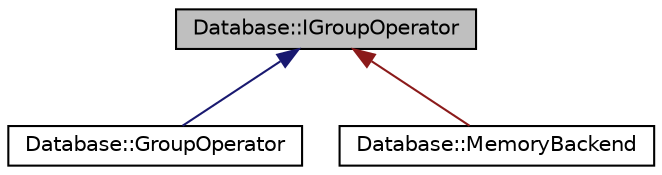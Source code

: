 digraph "Database::IGroupOperator"
{
 // LATEX_PDF_SIZE
  edge [fontname="Helvetica",fontsize="10",labelfontname="Helvetica",labelfontsize="10"];
  node [fontname="Helvetica",fontsize="10",shape=record];
  Node1 [label="Database::IGroupOperator",height=0.2,width=0.4,color="black", fillcolor="grey75", style="filled", fontcolor="black",tooltip=" "];
  Node1 -> Node2 [dir="back",color="midnightblue",fontsize="10",style="solid",fontname="Helvetica"];
  Node2 [label="Database::GroupOperator",height=0.2,width=0.4,color="black", fillcolor="white", style="filled",URL="$class_database_1_1_group_operator.html",tooltip=" "];
  Node1 -> Node3 [dir="back",color="firebrick4",fontsize="10",style="solid",fontname="Helvetica"];
  Node3 [label="Database::MemoryBackend",height=0.2,width=0.4,color="black", fillcolor="white", style="filled",URL="$class_database_1_1_memory_backend.html",tooltip="memory based backend"];
}
